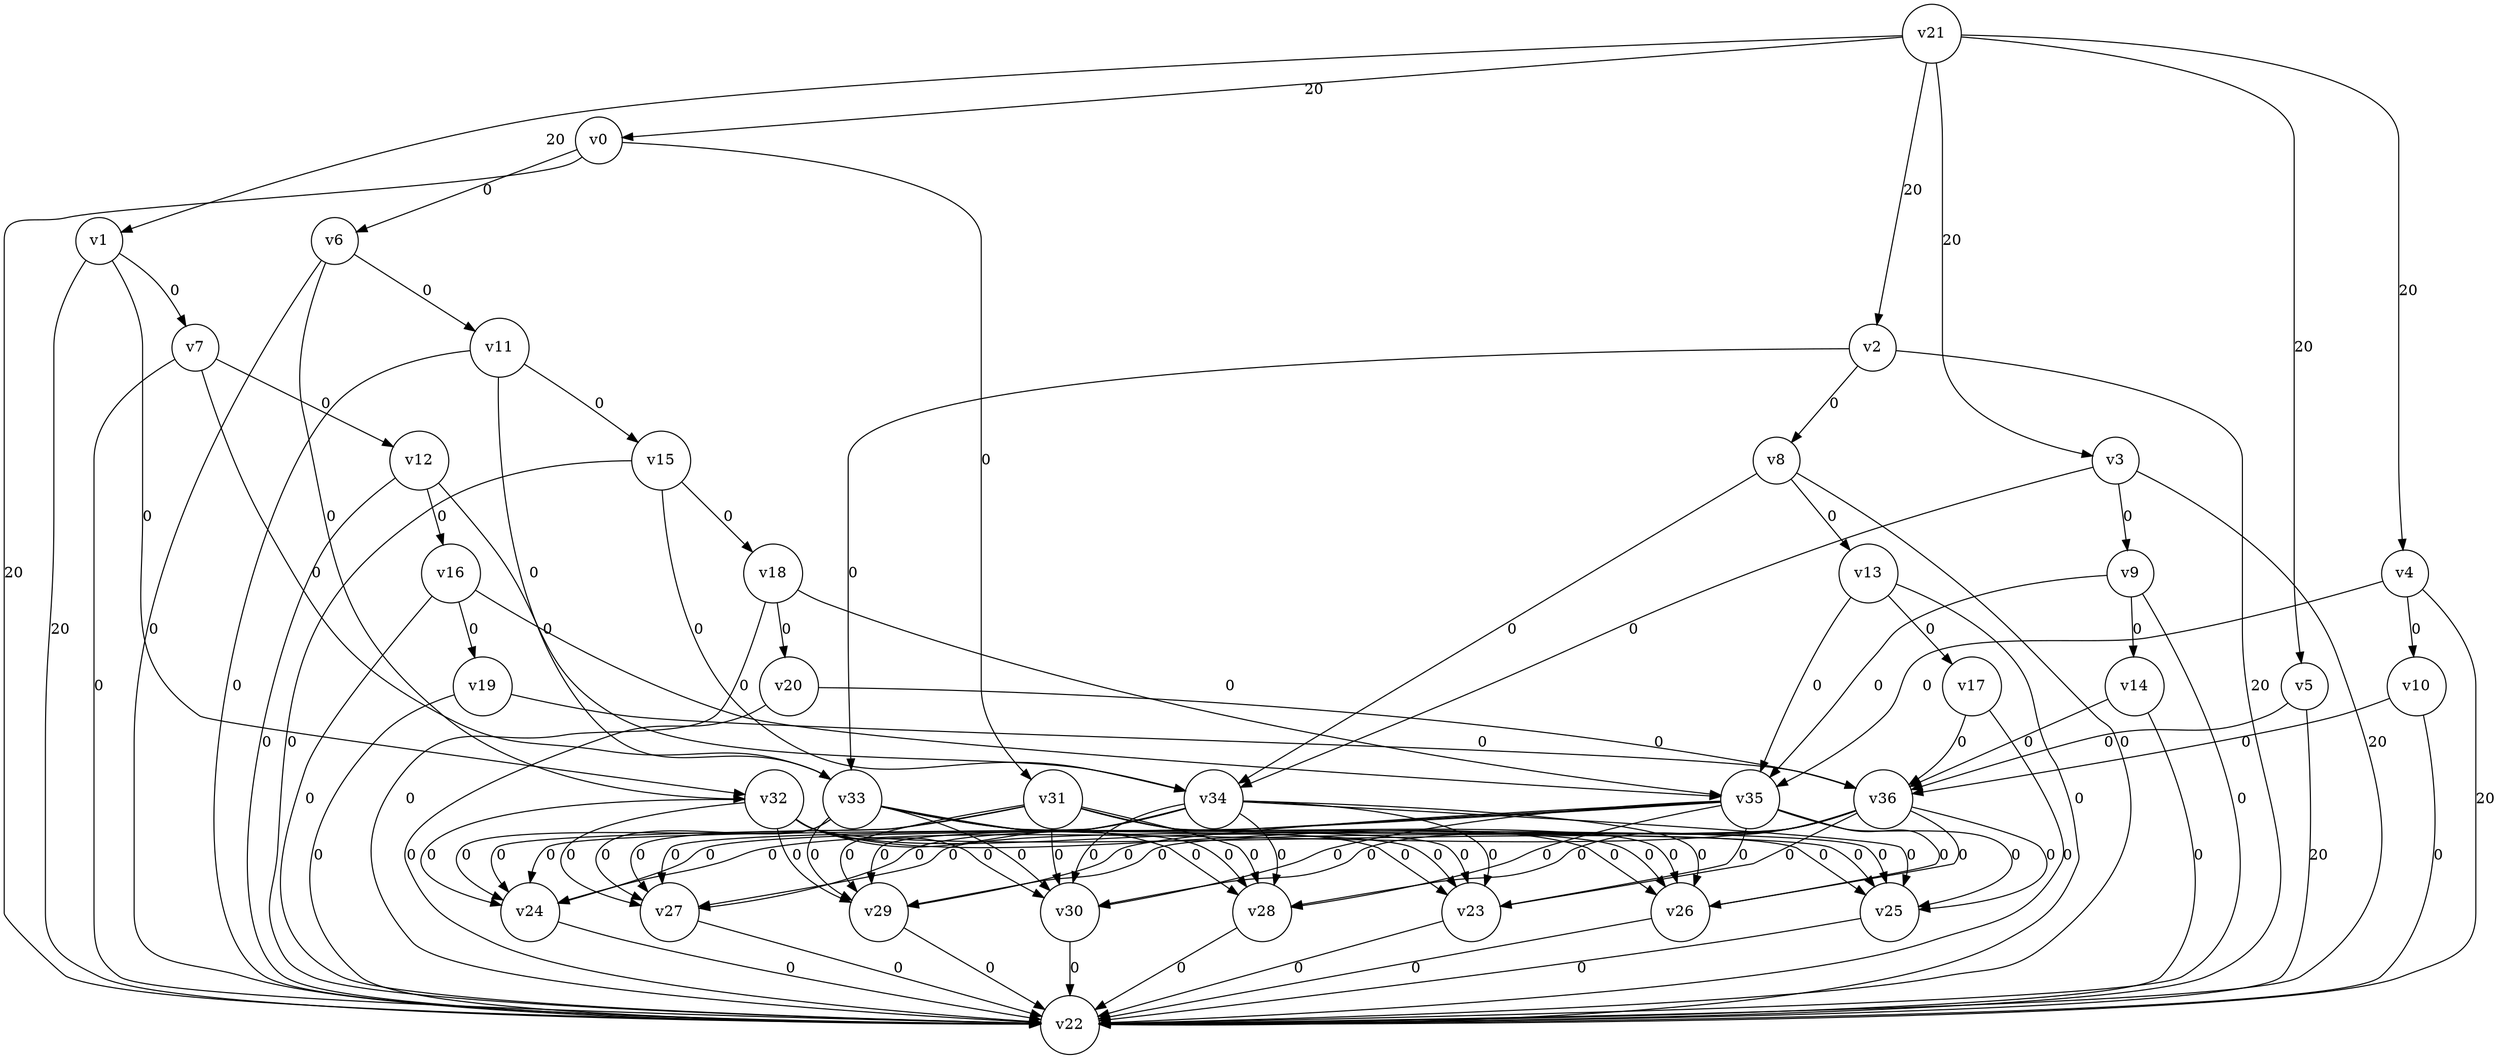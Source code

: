 digraph
{
	node [shape=circle, label="v0"] 0;
	node [shape=circle, label="v1"] 1;
	node [shape=circle, label="v2"] 2;
	node [shape=circle, label="v3"] 3;
	node [shape=circle, label="v4"] 4;
	node [shape=circle, label="v5"] 5;
	node [shape=circle, label="v6"] 6;
	node [shape=circle, label="v7"] 7;
	node [shape=circle, label="v8"] 8;
	node [shape=circle, label="v9"] 9;
	node [shape=circle, label="v10"] 10;
	node [shape=circle, label="v11"] 11;
	node [shape=circle, label="v12"] 12;
	node [shape=circle, label="v13"] 13;
	node [shape=circle, label="v14"] 14;
	node [shape=circle, label="v15"] 15;
	node [shape=circle, label="v16"] 16;
	node [shape=circle, label="v17"] 17;
	node [shape=circle, label="v18"] 18;
	node [shape=circle, label="v19"] 19;
	node [shape=circle, label="v20"] 20;
	node [shape=circle, label="v21"] 21;
	node [shape=circle, label="v22"] 22;
	node [shape=circle, label="v23"] 23;
	node [shape=circle, label="v24"] 24;
	node [shape=circle, label="v25"] 25;
	node [shape=circle, label="v26"] 26;
	node [shape=circle, label="v27"] 27;
	node [shape=circle, label="v28"] 28;
	node [shape=circle, label="v29"] 29;
	node [shape=circle, label="v30"] 30;
	node [shape=circle, label="v31"] 31;
	node [shape=circle, label="v32"] 32;
	node [shape=circle, label="v33"] 33;
	node [shape=circle, label="v34"] 34;
	node [shape=circle, label="v35"] 35;
	node [shape=circle, label="v36"] 36;
	0 -> 6 [label="0"]
	0 -> 22 [label="20"]
	0 -> 31 [label="0"]
	1 -> 7 [label="0"]
	1 -> 22 [label="20"]
	1 -> 32 [label="0"]
	2 -> 8 [label="0"]
	2 -> 22 [label="20"]
	2 -> 33 [label="0"]
	3 -> 9 [label="0"]
	3 -> 22 [label="20"]
	3 -> 34 [label="0"]
	4 -> 10 [label="0"]
	4 -> 22 [label="20"]
	4 -> 35 [label="0"]
	5 -> 22 [label="20"]
	5 -> 36 [label="0"]
	6 -> 11 [label="0"]
	6 -> 22 [label="0"]
	6 -> 32 [label="0"]
	7 -> 12 [label="0"]
	7 -> 22 [label="0"]
	7 -> 33 [label="0"]
	8 -> 13 [label="0"]
	8 -> 22 [label="0"]
	8 -> 34 [label="0"]
	9 -> 14 [label="0"]
	9 -> 22 [label="0"]
	9 -> 35 [label="0"]
	10 -> 22 [label="0"]
	10 -> 36 [label="0"]
	11 -> 15 [label="0"]
	11 -> 22 [label="0"]
	11 -> 33 [label="0"]
	12 -> 16 [label="0"]
	12 -> 22 [label="0"]
	12 -> 34 [label="0"]
	13 -> 17 [label="0"]
	13 -> 22 [label="0"]
	13 -> 35 [label="0"]
	14 -> 22 [label="0"]
	14 -> 36 [label="0"]
	15 -> 18 [label="0"]
	15 -> 22 [label="0"]
	15 -> 34 [label="0"]
	16 -> 19 [label="0"]
	16 -> 22 [label="0"]
	16 -> 35 [label="0"]
	17 -> 22 [label="0"]
	17 -> 36 [label="0"]
	18 -> 20 [label="0"]
	18 -> 22 [label="0"]
	18 -> 35 [label="0"]
	19 -> 22 [label="0"]
	19 -> 36 [label="0"]
	20 -> 22 [label="0"]
	20 -> 36 [label="0"]
	21 -> 0 [label="20"]
	21 -> 1 [label="20"]
	21 -> 2 [label="20"]
	21 -> 3 [label="20"]
	21 -> 4 [label="20"]
	21 -> 5 [label="20"]
	23 -> 22 [label="0"]
	24 -> 22 [label="0"]
	25 -> 22 [label="0"]
	26 -> 22 [label="0"]
	27 -> 22 [label="0"]
	28 -> 22 [label="0"]
	29 -> 22 [label="0"]
	30 -> 22 [label="0"]
	31 -> 23 [label="0"]
	31 -> 24 [label="0"]
	31 -> 25 [label="0"]
	31 -> 26 [label="0"]
	31 -> 27 [label="0"]
	31 -> 28 [label="0"]
	31 -> 29 [label="0"]
	31 -> 30 [label="0"]
	32 -> 23 [label="0"]
	32 -> 24 [label="0"]
	32 -> 25 [label="0"]
	32 -> 26 [label="0"]
	32 -> 27 [label="0"]
	32 -> 28 [label="0"]
	32 -> 29 [label="0"]
	32 -> 30 [label="0"]
	33 -> 23 [label="0"]
	33 -> 24 [label="0"]
	33 -> 25 [label="0"]
	33 -> 26 [label="0"]
	33 -> 27 [label="0"]
	33 -> 28 [label="0"]
	33 -> 29 [label="0"]
	33 -> 30 [label="0"]
	34 -> 23 [label="0"]
	34 -> 24 [label="0"]
	34 -> 25 [label="0"]
	34 -> 26 [label="0"]
	34 -> 27 [label="0"]
	34 -> 28 [label="0"]
	34 -> 29 [label="0"]
	34 -> 30 [label="0"]
	35 -> 23 [label="0"]
	35 -> 24 [label="0"]
	35 -> 25 [label="0"]
	35 -> 26 [label="0"]
	35 -> 27 [label="0"]
	35 -> 28 [label="0"]
	35 -> 29 [label="0"]
	35 -> 30 [label="0"]
	36 -> 23 [label="0"]
	36 -> 24 [label="0"]
	36 -> 25 [label="0"]
	36 -> 26 [label="0"]
	36 -> 27 [label="0"]
	36 -> 28 [label="0"]
	36 -> 29 [label="0"]
	36 -> 30 [label="0"]
}

